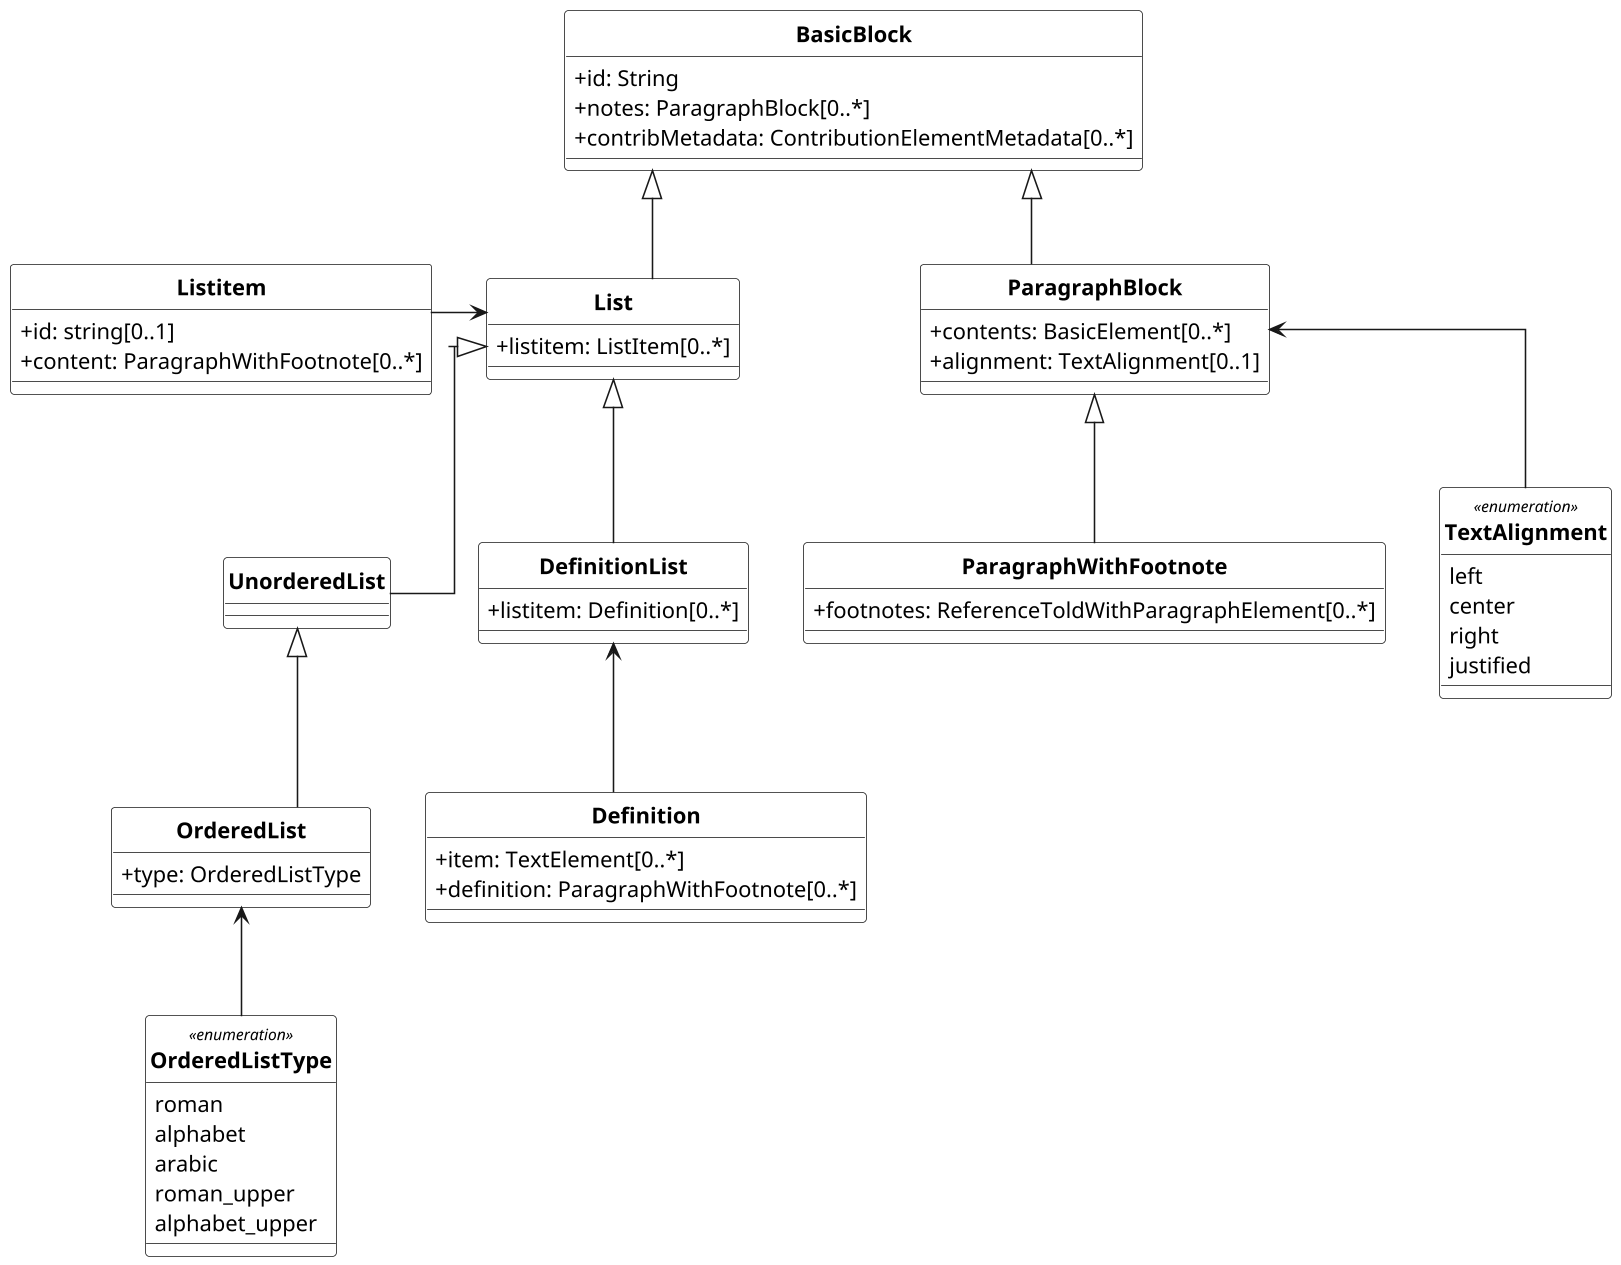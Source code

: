 @startuml Lists
/'
Diagram:        Blocks
DateCreate:     28/07/2018
Description:    BasicDocument / SecureDoc is a family of document models that forms the basis of Metanorma IsoDoc (via Metanorma StandardDocument), which is used to represent ISO Standards and similarly structured standards.
                It is also the document model that Selagraph operates on.
                The Relaton Bibliography UML models used in these models are located here: Relaton BibModels.
                BasicDocument itself is a document model that can serve as a transit data structure for document conversion, such as taking input from AsciiDoc or Markdown and converting them into an output format, such as Metanorma IsoDoc

Hystory of changes:
> 22/08/2018
    - diagram configuration updated
    - update of the classes "FigureBlock", "SourcecodeBlock", "FormulaBlock", "TableBlock"
    - new classes are added "Subfigure", "ParagraphsBlock", "List", "ListItem", "UnorderedList", "OrderedList", "DefinitionList", "Definition"
    - new notes are added for "Subfigure"
    - new enumeration are added "OrderedListType"
    - relations between some of the elements in the diagram has been updated
'/

'******* CONFIGURATION ************************************************
skinparam classAttributeIconSize 0
skinparam Dpi 150
skinparam Monochrome true
skinparam LineType ortho
hide circle
/' skinparam CircledCharacterRadius 0 '/
/' skinparam CircledCharacterFontSize 0 '/
skinparam Default {
TextAlignment center
FontName Helvetica
}
skinparam Class {
AttributeIconSize 0
BackgroundColor White
FontStyle bold
StereotypeFontSize 10
}
skinparam Rectangle {
BackgroundColor White
FontStyle bold
FontSize 11
StereotypeFontSize 10
}
skinparam Object {
BackgroundColor White
FontStyle bold
FontSize 11
StereotypeFontSize 10
}

skinparam Entity {
StereotypeFontSize 10
}

'******* CLASS DEFINITION *********************************************
class BasicBlock {
    +id: String
    +notes: ParagraphBlock[0..*]
    +contribMetadata: ContributionElementMetadata[0..*]
}

class ParagraphBlock{
    +contents: BasicElement[0..*]
    +alignment: TextAlignment[0..1]
}

class ParagraphWithFootnote{
    +footnotes: ReferenceToldWithParagraphElement[0..*]
}

class List{
    +listitem: ListItem[0..*]
}

class Listitem{
    +id: string[0..1]
    +content: ParagraphWithFootnote[0..*]
}

class UnorderedList{

}

class OrderedList{
    +type: OrderedListType
}

class DefinitionList{
    +listitem: Definition[0..*]
}

class Definition{
    +item: TextElement[0..*]
    +definition: ParagraphWithFootnote[0..*]
}

enum TextAlignment <<enumeration>>{
    left
    center
    right
    justified
}

enum OrderedListType <<enumeration>>{
    roman
    alphabet
    arabic
    roman_upper
    alphabet_upper
}


'******* CLASS RELATIONS *********************************************
BasicBlock <|-- List
BasicBlock <|-- ParagraphBlock

List <-left- Listitem 
List <|-- UnorderedList
List <|-- DefinitionList

DefinitionList <-- Definition

UnorderedList <|-- OrderedList

OrderedList <-- OrderedListType

ParagraphBlock <|-- ParagraphWithFootnote
ParagraphBlock <-- TextAlignment

@enduml
